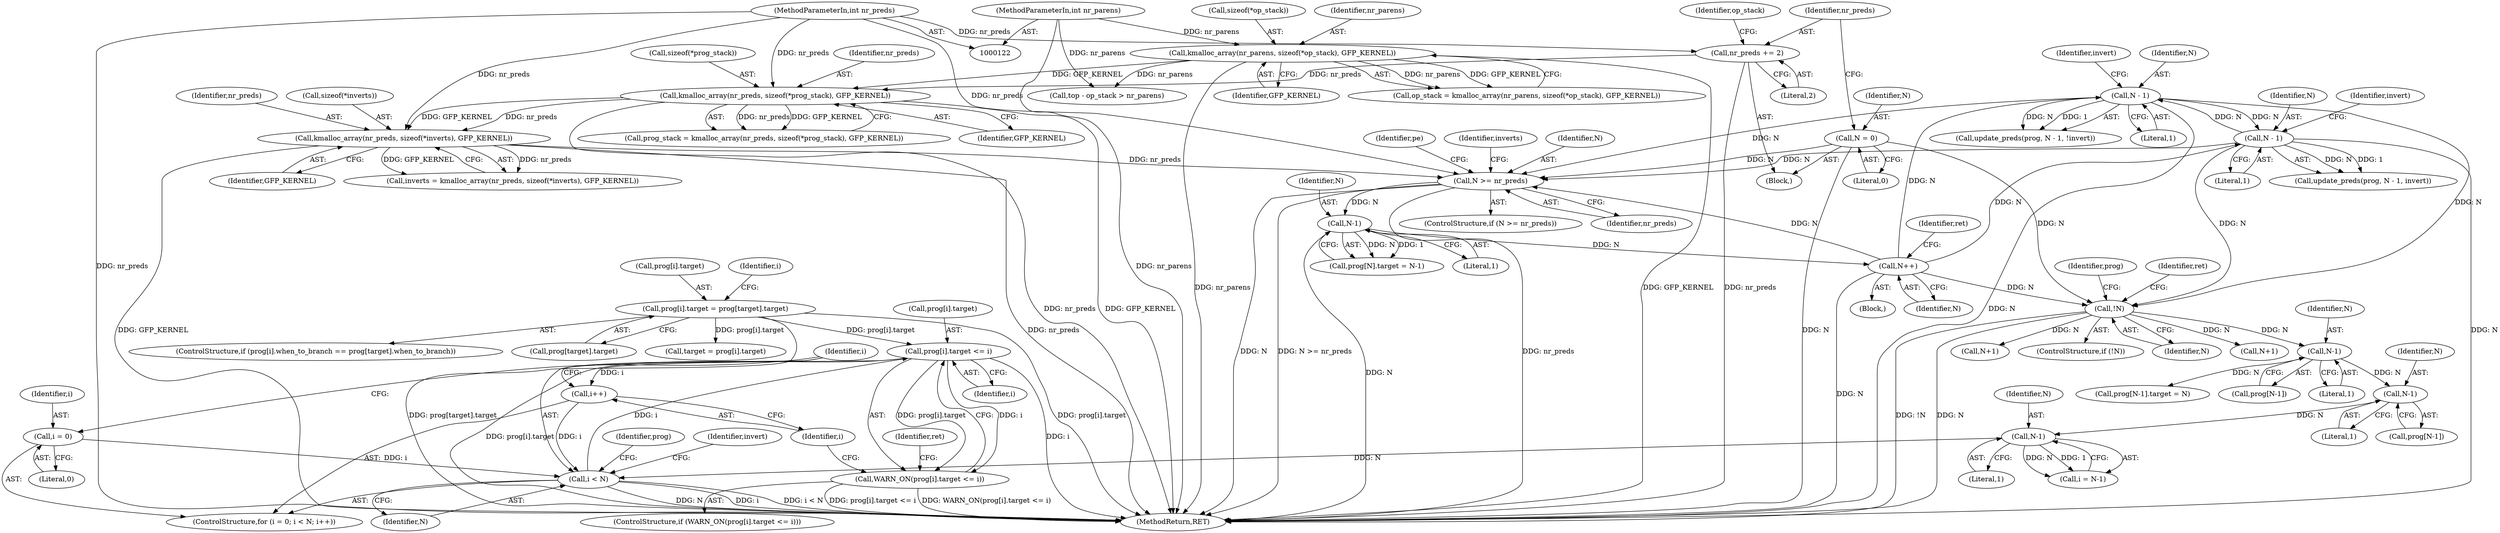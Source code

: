 digraph "0_linux_81f9c4e4177d31ced6f52a89bb70e93bfb77ca03_1@array" {
"1000601" [label="(Call,prog[i].target <= i)"];
"1000560" [label="(Call,prog[i].target = prog[target].target)"];
"1000575" [label="(Call,i < N)"];
"1000578" [label="(Call,i++)"];
"1000601" [label="(Call,prog[i].target <= i)"];
"1000572" [label="(Call,i = 0)"];
"1000534" [label="(Call,N-1)"];
"1000526" [label="(Call,N-1)"];
"1000517" [label="(Call,N-1)"];
"1000467" [label="(Call,!N)"];
"1000410" [label="(Call,N - 1)"];
"1000383" [label="(Call,N - 1)"];
"1000322" [label="(Call,N++)"];
"1000290" [label="(Call,N-1)"];
"1000268" [label="(Call,N >= nr_preds)"];
"1000153" [label="(Call,N = 0)"];
"1000195" [label="(Call,kmalloc_array(nr_preds, sizeof(*inverts), GFP_KERNEL))"];
"1000177" [label="(Call,kmalloc_array(nr_preds, sizeof(*prog_stack), GFP_KERNEL))"];
"1000157" [label="(Call,nr_preds += 2)"];
"1000125" [label="(MethodParameterIn,int nr_preds)"];
"1000162" [label="(Call,kmalloc_array(nr_parens, sizeof(*op_stack), GFP_KERNEL))"];
"1000124" [label="(MethodParameterIn,int nr_parens)"];
"1000600" [label="(Call,WARN_ON(prog[i].target <= i))"];
"1000484" [label="(Identifier,prog)"];
"1000381" [label="(Call,update_preds(prog, N - 1, invert))"];
"1000281" [label="(Identifier,inverts)"];
"1000175" [label="(Call,prog_stack = kmalloc_array(nr_preds, sizeof(*prog_stack), GFP_KERNEL))"];
"1000195" [label="(Call,kmalloc_array(nr_preds, sizeof(*inverts), GFP_KERNEL))"];
"1000566" [label="(Call,prog[target].target)"];
"1000607" [label="(Identifier,i)"];
"1000468" [label="(Identifier,N)"];
"1000153" [label="(Call,N = 0)"];
"1000155" [label="(Literal,0)"];
"1000386" [label="(Identifier,invert)"];
"1000267" [label="(ControlStructure,if (N >= nr_preds))"];
"1000572" [label="(Call,i = 0)"];
"1000177" [label="(Call,kmalloc_array(nr_preds, sizeof(*prog_stack), GFP_KERNEL))"];
"1000411" [label="(Identifier,N)"];
"1000541" [label="(Call,target = prog[i].target)"];
"1000571" [label="(ControlStructure,for (i = 0; i < N; i++))"];
"1000471" [label="(Identifier,ret)"];
"1000513" [label="(Call,prog[N-1].target = N)"];
"1000193" [label="(Call,inverts = kmalloc_array(nr_preds, sizeof(*inverts), GFP_KERNEL))"];
"1000560" [label="(Call,prog[i].target = prog[target].target)"];
"1000241" [label="(Call,top - op_stack > nr_parens)"];
"1000610" [label="(Identifier,ret)"];
"1000576" [label="(Identifier,i)"];
"1000615" [label="(Identifier,prog)"];
"1000519" [label="(Literal,1)"];
"1000515" [label="(Call,prog[N-1])"];
"1000385" [label="(Literal,1)"];
"1000182" [label="(Identifier,GFP_KERNEL)"];
"1000579" [label="(Identifier,i)"];
"1000578" [label="(Call,i++)"];
"1000602" [label="(Call,prog[i].target)"];
"1000162" [label="(Call,kmalloc_array(nr_parens, sizeof(*op_stack), GFP_KERNEL))"];
"1000408" [label="(Call,update_preds(prog, N - 1, !invert))"];
"1000163" [label="(Identifier,nr_parens)"];
"1000325" [label="(Identifier,ret)"];
"1000129" [label="(Block,)"];
"1000284" [label="(Call,prog[N].target = N-1)"];
"1000538" [label="(Identifier,i)"];
"1000532" [label="(Call,i = N-1)"];
"1000575" [label="(Call,i < N)"];
"1000582" [label="(Identifier,invert)"];
"1000158" [label="(Identifier,nr_preds)"];
"1000269" [label="(Identifier,N)"];
"1000536" [label="(Literal,1)"];
"1000499" [label="(Call,N+1)"];
"1000600" [label="(Call,WARN_ON(prog[i].target <= i))"];
"1000154" [label="(Identifier,N)"];
"1000268" [label="(Call,N >= nr_preds)"];
"1000323" [label="(Identifier,N)"];
"1000412" [label="(Literal,1)"];
"1000466" [label="(ControlStructure,if (!N))"];
"1000270" [label="(Identifier,nr_preds)"];
"1000164" [label="(Call,sizeof(*op_stack))"];
"1000383" [label="(Call,N - 1)"];
"1000577" [label="(Identifier,N)"];
"1000601" [label="(Call,prog[i].target <= i)"];
"1000626" [label="(MethodReturn,RET)"];
"1000197" [label="(Call,sizeof(*inverts))"];
"1000414" [label="(Identifier,invert)"];
"1000196" [label="(Identifier,nr_preds)"];
"1000167" [label="(Identifier,GFP_KERNEL)"];
"1000548" [label="(ControlStructure,if (prog[i].when_to_branch == prog[target].when_to_branch))"];
"1000291" [label="(Identifier,N)"];
"1000124" [label="(MethodParameterIn,int nr_parens)"];
"1000384" [label="(Identifier,N)"];
"1000157" [label="(Call,nr_preds += 2)"];
"1000526" [label="(Call,N-1)"];
"1000534" [label="(Call,N-1)"];
"1000200" [label="(Identifier,GFP_KERNEL)"];
"1000528" [label="(Literal,1)"];
"1000273" [label="(Identifier,pe)"];
"1000161" [label="(Identifier,op_stack)"];
"1000508" [label="(Call,N+1)"];
"1000527" [label="(Identifier,N)"];
"1000467" [label="(Call,!N)"];
"1000160" [label="(Call,op_stack = kmalloc_array(nr_parens, sizeof(*op_stack), GFP_KERNEL))"];
"1000517" [label="(Call,N-1)"];
"1000290" [label="(Call,N-1)"];
"1000573" [label="(Identifier,i)"];
"1000574" [label="(Literal,0)"];
"1000292" [label="(Literal,1)"];
"1000178" [label="(Identifier,nr_preds)"];
"1000125" [label="(MethodParameterIn,int nr_preds)"];
"1000561" [label="(Call,prog[i].target)"];
"1000524" [label="(Call,prog[N-1])"];
"1000535" [label="(Identifier,N)"];
"1000224" [label="(Block,)"];
"1000322" [label="(Call,N++)"];
"1000410" [label="(Call,N - 1)"];
"1000159" [label="(Literal,2)"];
"1000599" [label="(ControlStructure,if (WARN_ON(prog[i].target <= i)))"];
"1000179" [label="(Call,sizeof(*prog_stack))"];
"1000518" [label="(Identifier,N)"];
"1000601" -> "1000600"  [label="AST: "];
"1000601" -> "1000607"  [label="CFG: "];
"1000602" -> "1000601"  [label="AST: "];
"1000607" -> "1000601"  [label="AST: "];
"1000600" -> "1000601"  [label="CFG: "];
"1000601" -> "1000626"  [label="DDG: i"];
"1000601" -> "1000626"  [label="DDG: prog[i].target"];
"1000601" -> "1000578"  [label="DDG: i"];
"1000601" -> "1000600"  [label="DDG: prog[i].target"];
"1000601" -> "1000600"  [label="DDG: i"];
"1000560" -> "1000601"  [label="DDG: prog[i].target"];
"1000575" -> "1000601"  [label="DDG: i"];
"1000560" -> "1000548"  [label="AST: "];
"1000560" -> "1000566"  [label="CFG: "];
"1000561" -> "1000560"  [label="AST: "];
"1000566" -> "1000560"  [label="AST: "];
"1000538" -> "1000560"  [label="CFG: "];
"1000560" -> "1000626"  [label="DDG: prog[target].target"];
"1000560" -> "1000626"  [label="DDG: prog[i].target"];
"1000560" -> "1000541"  [label="DDG: prog[i].target"];
"1000575" -> "1000571"  [label="AST: "];
"1000575" -> "1000577"  [label="CFG: "];
"1000576" -> "1000575"  [label="AST: "];
"1000577" -> "1000575"  [label="AST: "];
"1000582" -> "1000575"  [label="CFG: "];
"1000615" -> "1000575"  [label="CFG: "];
"1000575" -> "1000626"  [label="DDG: i < N"];
"1000575" -> "1000626"  [label="DDG: N"];
"1000575" -> "1000626"  [label="DDG: i"];
"1000578" -> "1000575"  [label="DDG: i"];
"1000572" -> "1000575"  [label="DDG: i"];
"1000534" -> "1000575"  [label="DDG: N"];
"1000578" -> "1000571"  [label="AST: "];
"1000578" -> "1000579"  [label="CFG: "];
"1000579" -> "1000578"  [label="AST: "];
"1000576" -> "1000578"  [label="CFG: "];
"1000572" -> "1000571"  [label="AST: "];
"1000572" -> "1000574"  [label="CFG: "];
"1000573" -> "1000572"  [label="AST: "];
"1000574" -> "1000572"  [label="AST: "];
"1000576" -> "1000572"  [label="CFG: "];
"1000534" -> "1000532"  [label="AST: "];
"1000534" -> "1000536"  [label="CFG: "];
"1000535" -> "1000534"  [label="AST: "];
"1000536" -> "1000534"  [label="AST: "];
"1000532" -> "1000534"  [label="CFG: "];
"1000534" -> "1000532"  [label="DDG: N"];
"1000534" -> "1000532"  [label="DDG: 1"];
"1000526" -> "1000534"  [label="DDG: N"];
"1000526" -> "1000524"  [label="AST: "];
"1000526" -> "1000528"  [label="CFG: "];
"1000527" -> "1000526"  [label="AST: "];
"1000528" -> "1000526"  [label="AST: "];
"1000524" -> "1000526"  [label="CFG: "];
"1000517" -> "1000526"  [label="DDG: N"];
"1000517" -> "1000515"  [label="AST: "];
"1000517" -> "1000519"  [label="CFG: "];
"1000518" -> "1000517"  [label="AST: "];
"1000519" -> "1000517"  [label="AST: "];
"1000515" -> "1000517"  [label="CFG: "];
"1000517" -> "1000513"  [label="DDG: N"];
"1000467" -> "1000517"  [label="DDG: N"];
"1000467" -> "1000466"  [label="AST: "];
"1000467" -> "1000468"  [label="CFG: "];
"1000468" -> "1000467"  [label="AST: "];
"1000471" -> "1000467"  [label="CFG: "];
"1000484" -> "1000467"  [label="CFG: "];
"1000467" -> "1000626"  [label="DDG: N"];
"1000467" -> "1000626"  [label="DDG: !N"];
"1000410" -> "1000467"  [label="DDG: N"];
"1000383" -> "1000467"  [label="DDG: N"];
"1000153" -> "1000467"  [label="DDG: N"];
"1000322" -> "1000467"  [label="DDG: N"];
"1000467" -> "1000499"  [label="DDG: N"];
"1000467" -> "1000508"  [label="DDG: N"];
"1000410" -> "1000408"  [label="AST: "];
"1000410" -> "1000412"  [label="CFG: "];
"1000411" -> "1000410"  [label="AST: "];
"1000412" -> "1000410"  [label="AST: "];
"1000414" -> "1000410"  [label="CFG: "];
"1000410" -> "1000626"  [label="DDG: N"];
"1000410" -> "1000268"  [label="DDG: N"];
"1000410" -> "1000383"  [label="DDG: N"];
"1000410" -> "1000408"  [label="DDG: N"];
"1000410" -> "1000408"  [label="DDG: 1"];
"1000383" -> "1000410"  [label="DDG: N"];
"1000322" -> "1000410"  [label="DDG: N"];
"1000383" -> "1000381"  [label="AST: "];
"1000383" -> "1000385"  [label="CFG: "];
"1000384" -> "1000383"  [label="AST: "];
"1000385" -> "1000383"  [label="AST: "];
"1000386" -> "1000383"  [label="CFG: "];
"1000383" -> "1000626"  [label="DDG: N"];
"1000383" -> "1000268"  [label="DDG: N"];
"1000383" -> "1000381"  [label="DDG: N"];
"1000383" -> "1000381"  [label="DDG: 1"];
"1000322" -> "1000383"  [label="DDG: N"];
"1000322" -> "1000224"  [label="AST: "];
"1000322" -> "1000323"  [label="CFG: "];
"1000323" -> "1000322"  [label="AST: "];
"1000325" -> "1000322"  [label="CFG: "];
"1000322" -> "1000626"  [label="DDG: N"];
"1000322" -> "1000268"  [label="DDG: N"];
"1000290" -> "1000322"  [label="DDG: N"];
"1000290" -> "1000284"  [label="AST: "];
"1000290" -> "1000292"  [label="CFG: "];
"1000291" -> "1000290"  [label="AST: "];
"1000292" -> "1000290"  [label="AST: "];
"1000284" -> "1000290"  [label="CFG: "];
"1000290" -> "1000626"  [label="DDG: N"];
"1000290" -> "1000284"  [label="DDG: N"];
"1000290" -> "1000284"  [label="DDG: 1"];
"1000268" -> "1000290"  [label="DDG: N"];
"1000268" -> "1000267"  [label="AST: "];
"1000268" -> "1000270"  [label="CFG: "];
"1000269" -> "1000268"  [label="AST: "];
"1000270" -> "1000268"  [label="AST: "];
"1000273" -> "1000268"  [label="CFG: "];
"1000281" -> "1000268"  [label="CFG: "];
"1000268" -> "1000626"  [label="DDG: N"];
"1000268" -> "1000626"  [label="DDG: N >= nr_preds"];
"1000268" -> "1000626"  [label="DDG: nr_preds"];
"1000153" -> "1000268"  [label="DDG: N"];
"1000195" -> "1000268"  [label="DDG: nr_preds"];
"1000125" -> "1000268"  [label="DDG: nr_preds"];
"1000153" -> "1000129"  [label="AST: "];
"1000153" -> "1000155"  [label="CFG: "];
"1000154" -> "1000153"  [label="AST: "];
"1000155" -> "1000153"  [label="AST: "];
"1000158" -> "1000153"  [label="CFG: "];
"1000153" -> "1000626"  [label="DDG: N"];
"1000195" -> "1000193"  [label="AST: "];
"1000195" -> "1000200"  [label="CFG: "];
"1000196" -> "1000195"  [label="AST: "];
"1000197" -> "1000195"  [label="AST: "];
"1000200" -> "1000195"  [label="AST: "];
"1000193" -> "1000195"  [label="CFG: "];
"1000195" -> "1000626"  [label="DDG: GFP_KERNEL"];
"1000195" -> "1000626"  [label="DDG: nr_preds"];
"1000195" -> "1000193"  [label="DDG: nr_preds"];
"1000195" -> "1000193"  [label="DDG: GFP_KERNEL"];
"1000177" -> "1000195"  [label="DDG: nr_preds"];
"1000177" -> "1000195"  [label="DDG: GFP_KERNEL"];
"1000125" -> "1000195"  [label="DDG: nr_preds"];
"1000177" -> "1000175"  [label="AST: "];
"1000177" -> "1000182"  [label="CFG: "];
"1000178" -> "1000177"  [label="AST: "];
"1000179" -> "1000177"  [label="AST: "];
"1000182" -> "1000177"  [label="AST: "];
"1000175" -> "1000177"  [label="CFG: "];
"1000177" -> "1000626"  [label="DDG: GFP_KERNEL"];
"1000177" -> "1000626"  [label="DDG: nr_preds"];
"1000177" -> "1000175"  [label="DDG: nr_preds"];
"1000177" -> "1000175"  [label="DDG: GFP_KERNEL"];
"1000157" -> "1000177"  [label="DDG: nr_preds"];
"1000125" -> "1000177"  [label="DDG: nr_preds"];
"1000162" -> "1000177"  [label="DDG: GFP_KERNEL"];
"1000157" -> "1000129"  [label="AST: "];
"1000157" -> "1000159"  [label="CFG: "];
"1000158" -> "1000157"  [label="AST: "];
"1000159" -> "1000157"  [label="AST: "];
"1000161" -> "1000157"  [label="CFG: "];
"1000157" -> "1000626"  [label="DDG: nr_preds"];
"1000125" -> "1000157"  [label="DDG: nr_preds"];
"1000125" -> "1000122"  [label="AST: "];
"1000125" -> "1000626"  [label="DDG: nr_preds"];
"1000162" -> "1000160"  [label="AST: "];
"1000162" -> "1000167"  [label="CFG: "];
"1000163" -> "1000162"  [label="AST: "];
"1000164" -> "1000162"  [label="AST: "];
"1000167" -> "1000162"  [label="AST: "];
"1000160" -> "1000162"  [label="CFG: "];
"1000162" -> "1000626"  [label="DDG: GFP_KERNEL"];
"1000162" -> "1000626"  [label="DDG: nr_parens"];
"1000162" -> "1000160"  [label="DDG: nr_parens"];
"1000162" -> "1000160"  [label="DDG: GFP_KERNEL"];
"1000124" -> "1000162"  [label="DDG: nr_parens"];
"1000162" -> "1000241"  [label="DDG: nr_parens"];
"1000124" -> "1000122"  [label="AST: "];
"1000124" -> "1000626"  [label="DDG: nr_parens"];
"1000124" -> "1000241"  [label="DDG: nr_parens"];
"1000600" -> "1000599"  [label="AST: "];
"1000610" -> "1000600"  [label="CFG: "];
"1000579" -> "1000600"  [label="CFG: "];
"1000600" -> "1000626"  [label="DDG: WARN_ON(prog[i].target <= i)"];
"1000600" -> "1000626"  [label="DDG: prog[i].target <= i"];
}
